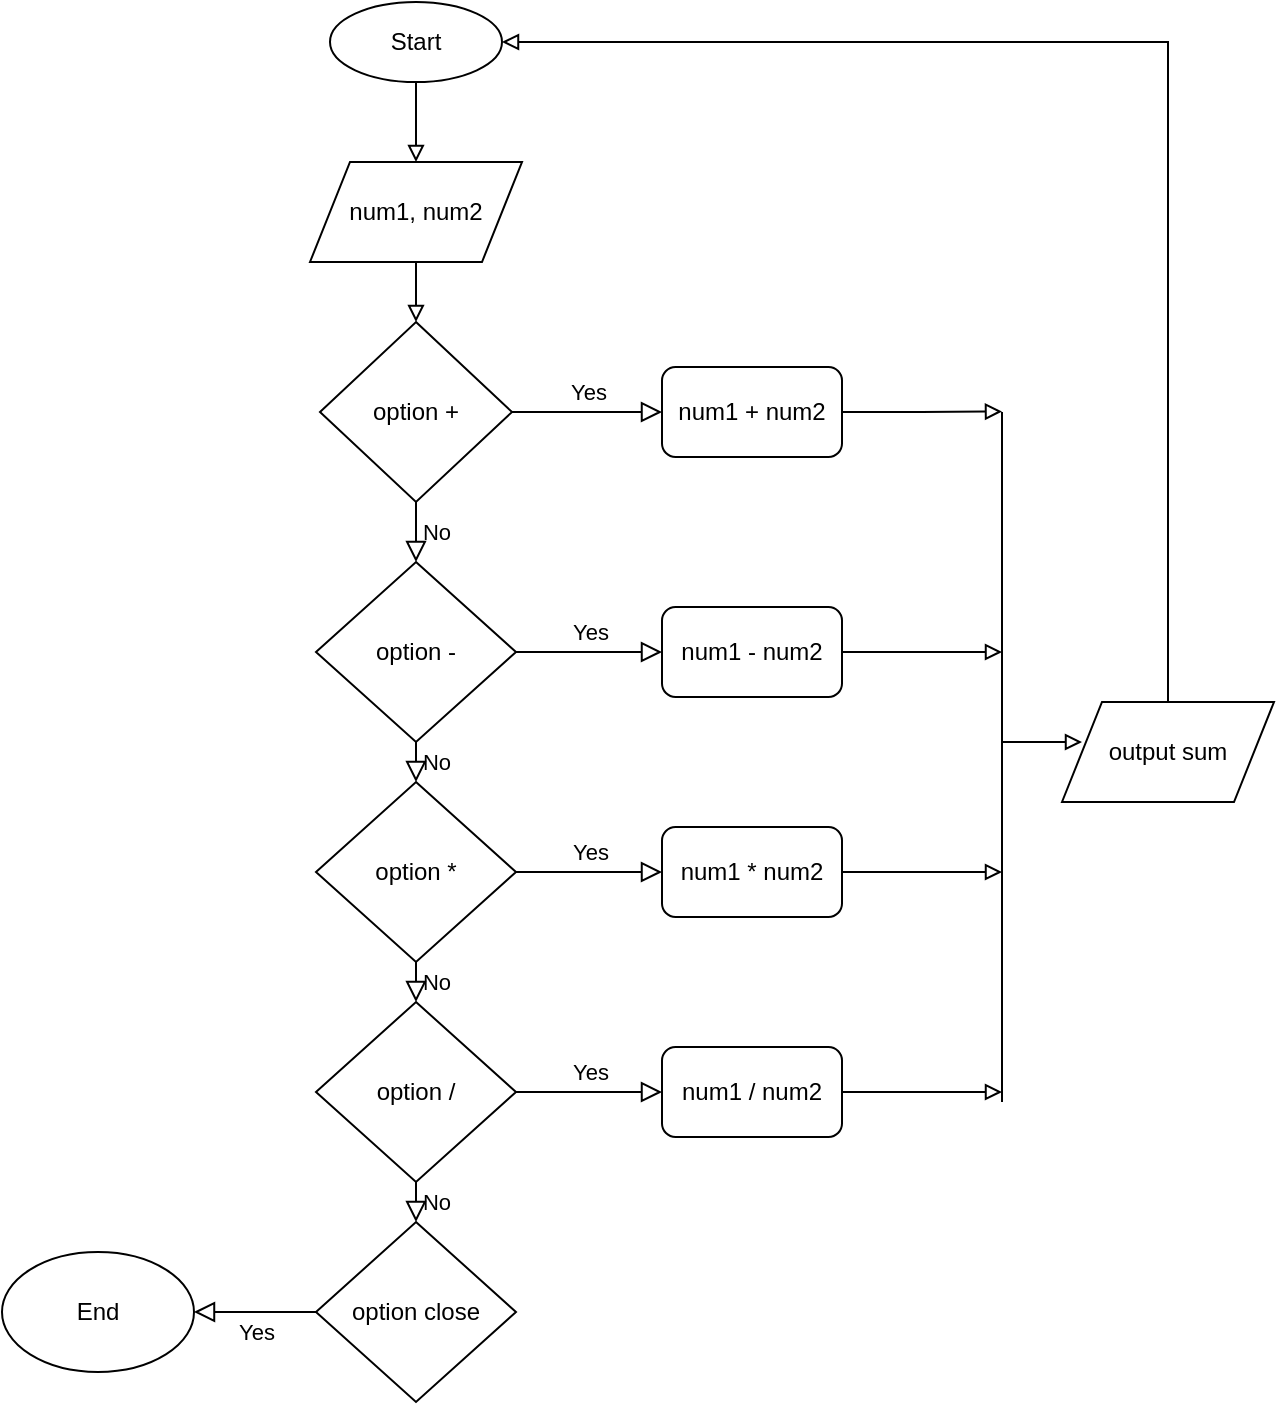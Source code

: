 <mxfile version="20.4.0" type="device"><diagram id="C5RBs43oDa-KdzZeNtuy" name="Page-1"><mxGraphModel dx="1303" dy="780" grid="1" gridSize="10" guides="1" tooltips="1" connect="1" arrows="1" fold="1" page="1" pageScale="1" pageWidth="827" pageHeight="1169" math="0" shadow="0"><root><mxCell id="WIyWlLk6GJQsqaUBKTNV-0"/><mxCell id="WIyWlLk6GJQsqaUBKTNV-1" parent="WIyWlLk6GJQsqaUBKTNV-0"/><mxCell id="iGQfUiyrZ7ZVRgxC8nDh-0" value="Start" style="ellipse;whiteSpace=wrap;html=1;" vertex="1" parent="WIyWlLk6GJQsqaUBKTNV-1"><mxGeometry x="304" y="50" width="86" height="40" as="geometry"/></mxCell><mxCell id="iGQfUiyrZ7ZVRgxC8nDh-1" value="" style="endArrow=classic;html=1;rounded=0;exitX=0.5;exitY=1;exitDx=0;exitDy=0;entryX=0.5;entryY=0;entryDx=0;entryDy=0;startArrow=none;" edge="1" parent="WIyWlLk6GJQsqaUBKTNV-1" source="iGQfUiyrZ7ZVRgxC8nDh-2"><mxGeometry width="50" height="50" relative="1" as="geometry"><mxPoint x="380" y="240" as="sourcePoint"/><mxPoint x="354.0" y="130" as="targetPoint"/></mxGeometry></mxCell><mxCell id="iGQfUiyrZ7ZVRgxC8nDh-6" value="option +" style="rhombus;whiteSpace=wrap;html=1;" vertex="1" parent="WIyWlLk6GJQsqaUBKTNV-1"><mxGeometry x="299" y="210" width="96" height="90" as="geometry"/></mxCell><mxCell id="iGQfUiyrZ7ZVRgxC8nDh-7" value="" style="endArrow=block;html=1;rounded=0;exitX=0.5;exitY=1;exitDx=0;exitDy=0;entryX=0.5;entryY=0;entryDx=0;entryDy=0;endFill=0;" edge="1" parent="WIyWlLk6GJQsqaUBKTNV-1" source="iGQfUiyrZ7ZVRgxC8nDh-2" target="iGQfUiyrZ7ZVRgxC8nDh-6"><mxGeometry width="50" height="50" relative="1" as="geometry"><mxPoint x="380" y="300" as="sourcePoint"/><mxPoint x="430" y="250" as="targetPoint"/></mxGeometry></mxCell><mxCell id="iGQfUiyrZ7ZVRgxC8nDh-14" value="No" style="edgeStyle=orthogonalEdgeStyle;rounded=0;html=1;jettySize=auto;orthogonalLoop=1;fontSize=11;endArrow=block;endFill=0;endSize=8;strokeWidth=1;shadow=0;labelBackgroundColor=none;exitX=0.5;exitY=1;exitDx=0;exitDy=0;entryX=0.5;entryY=0;entryDx=0;entryDy=0;" edge="1" parent="WIyWlLk6GJQsqaUBKTNV-1" source="iGQfUiyrZ7ZVRgxC8nDh-6" target="iGQfUiyrZ7ZVRgxC8nDh-22"><mxGeometry y="10" relative="1" as="geometry"><mxPoint as="offset"/><mxPoint x="336" y="300" as="sourcePoint"/><mxPoint x="354" y="350" as="targetPoint"/></mxGeometry></mxCell><mxCell id="iGQfUiyrZ7ZVRgxC8nDh-16" value="End" style="ellipse;whiteSpace=wrap;html=1;" vertex="1" parent="WIyWlLk6GJQsqaUBKTNV-1"><mxGeometry x="140" y="675" width="96" height="60" as="geometry"/></mxCell><mxCell id="iGQfUiyrZ7ZVRgxC8nDh-2" value="num1, num2" style="shape=parallelogram;perimeter=parallelogramPerimeter;whiteSpace=wrap;html=1;fixedSize=1;" vertex="1" parent="WIyWlLk6GJQsqaUBKTNV-1"><mxGeometry x="294" y="130" width="106" height="50" as="geometry"/></mxCell><mxCell id="iGQfUiyrZ7ZVRgxC8nDh-19" value="" style="endArrow=block;html=1;rounded=0;exitX=0.5;exitY=1;exitDx=0;exitDy=0;entryX=0.5;entryY=0;entryDx=0;entryDy=0;endFill=0;" edge="1" parent="WIyWlLk6GJQsqaUBKTNV-1" source="iGQfUiyrZ7ZVRgxC8nDh-0" target="iGQfUiyrZ7ZVRgxC8nDh-2"><mxGeometry width="50" height="50" relative="1" as="geometry"><mxPoint x="354" y="100" as="sourcePoint"/><mxPoint x="354.0" y="130" as="targetPoint"/></mxGeometry></mxCell><mxCell id="iGQfUiyrZ7ZVRgxC8nDh-20" value="Yes" style="edgeStyle=orthogonalEdgeStyle;rounded=0;html=1;jettySize=auto;orthogonalLoop=1;fontSize=11;endArrow=block;endFill=0;endSize=8;strokeWidth=1;shadow=0;labelBackgroundColor=none;exitX=1;exitY=0.5;exitDx=0;exitDy=0;" edge="1" parent="WIyWlLk6GJQsqaUBKTNV-1" source="iGQfUiyrZ7ZVRgxC8nDh-6" target="iGQfUiyrZ7ZVRgxC8nDh-21"><mxGeometry y="10" relative="1" as="geometry"><mxPoint as="offset"/><mxPoint x="566" y="270" as="sourcePoint"/><mxPoint x="470" y="255" as="targetPoint"/></mxGeometry></mxCell><mxCell id="iGQfUiyrZ7ZVRgxC8nDh-44" style="edgeStyle=orthogonalEdgeStyle;rounded=0;orthogonalLoop=1;jettySize=auto;html=1;exitX=1;exitY=0.5;exitDx=0;exitDy=0;endArrow=block;endFill=0;" edge="1" parent="WIyWlLk6GJQsqaUBKTNV-1" source="iGQfUiyrZ7ZVRgxC8nDh-21"><mxGeometry relative="1" as="geometry"><mxPoint x="640" y="254.739" as="targetPoint"/></mxGeometry></mxCell><mxCell id="iGQfUiyrZ7ZVRgxC8nDh-21" value="num1 + num2" style="rounded=1;whiteSpace=wrap;html=1;" vertex="1" parent="WIyWlLk6GJQsqaUBKTNV-1"><mxGeometry x="470" y="232.5" width="90" height="45" as="geometry"/></mxCell><mxCell id="iGQfUiyrZ7ZVRgxC8nDh-22" value="option -" style="rhombus;whiteSpace=wrap;html=1;" vertex="1" parent="WIyWlLk6GJQsqaUBKTNV-1"><mxGeometry x="297" y="330" width="100" height="90" as="geometry"/></mxCell><mxCell id="iGQfUiyrZ7ZVRgxC8nDh-41" style="edgeStyle=orthogonalEdgeStyle;rounded=0;orthogonalLoop=1;jettySize=auto;html=1;exitX=1;exitY=0.5;exitDx=0;exitDy=0;endArrow=block;endFill=0;" edge="1" parent="WIyWlLk6GJQsqaUBKTNV-1" source="iGQfUiyrZ7ZVRgxC8nDh-23"><mxGeometry relative="1" as="geometry"><mxPoint x="640" y="375" as="targetPoint"/></mxGeometry></mxCell><mxCell id="iGQfUiyrZ7ZVRgxC8nDh-23" value="num1 - num2" style="rounded=1;whiteSpace=wrap;html=1;" vertex="1" parent="WIyWlLk6GJQsqaUBKTNV-1"><mxGeometry x="470" y="352.5" width="90" height="45" as="geometry"/></mxCell><mxCell id="iGQfUiyrZ7ZVRgxC8nDh-24" value="Yes" style="edgeStyle=orthogonalEdgeStyle;rounded=0;html=1;jettySize=auto;orthogonalLoop=1;fontSize=11;endArrow=block;endFill=0;endSize=8;strokeWidth=1;shadow=0;labelBackgroundColor=none;exitX=1;exitY=0.5;exitDx=0;exitDy=0;entryX=0;entryY=0.5;entryDx=0;entryDy=0;" edge="1" parent="WIyWlLk6GJQsqaUBKTNV-1" source="iGQfUiyrZ7ZVRgxC8nDh-22" target="iGQfUiyrZ7ZVRgxC8nDh-23"><mxGeometry y="10" relative="1" as="geometry"><mxPoint as="offset"/><mxPoint x="405.0" y="265" as="sourcePoint"/><mxPoint x="480" y="265" as="targetPoint"/><Array as="points"><mxPoint x="470" y="375"/></Array></mxGeometry></mxCell><mxCell id="iGQfUiyrZ7ZVRgxC8nDh-25" value="option *" style="rhombus;whiteSpace=wrap;html=1;" vertex="1" parent="WIyWlLk6GJQsqaUBKTNV-1"><mxGeometry x="297" y="440" width="100" height="90" as="geometry"/></mxCell><mxCell id="iGQfUiyrZ7ZVRgxC8nDh-28" value="No" style="edgeStyle=orthogonalEdgeStyle;rounded=0;html=1;jettySize=auto;orthogonalLoop=1;fontSize=11;endArrow=block;endFill=0;endSize=8;strokeWidth=1;shadow=0;labelBackgroundColor=none;exitX=0.5;exitY=1;exitDx=0;exitDy=0;entryX=0.5;entryY=0;entryDx=0;entryDy=0;" edge="1" parent="WIyWlLk6GJQsqaUBKTNV-1" source="iGQfUiyrZ7ZVRgxC8nDh-22" target="iGQfUiyrZ7ZVRgxC8nDh-25"><mxGeometry y="10" relative="1" as="geometry"><mxPoint as="offset"/><mxPoint x="357" y="310" as="sourcePoint"/><mxPoint x="357" y="340" as="targetPoint"/></mxGeometry></mxCell><mxCell id="iGQfUiyrZ7ZVRgxC8nDh-42" style="edgeStyle=orthogonalEdgeStyle;rounded=0;orthogonalLoop=1;jettySize=auto;html=1;exitX=1;exitY=0.5;exitDx=0;exitDy=0;endArrow=block;endFill=0;" edge="1" parent="WIyWlLk6GJQsqaUBKTNV-1" source="iGQfUiyrZ7ZVRgxC8nDh-29"><mxGeometry relative="1" as="geometry"><mxPoint x="640" y="485" as="targetPoint"/></mxGeometry></mxCell><mxCell id="iGQfUiyrZ7ZVRgxC8nDh-29" value="num1 * num2" style="rounded=1;whiteSpace=wrap;html=1;" vertex="1" parent="WIyWlLk6GJQsqaUBKTNV-1"><mxGeometry x="470" y="462.5" width="90" height="45" as="geometry"/></mxCell><mxCell id="iGQfUiyrZ7ZVRgxC8nDh-30" value="Yes" style="edgeStyle=orthogonalEdgeStyle;rounded=0;html=1;jettySize=auto;orthogonalLoop=1;fontSize=11;endArrow=block;endFill=0;endSize=8;strokeWidth=1;shadow=0;labelBackgroundColor=none;exitX=1;exitY=0.5;exitDx=0;exitDy=0;entryX=0;entryY=0.5;entryDx=0;entryDy=0;" edge="1" parent="WIyWlLk6GJQsqaUBKTNV-1" source="iGQfUiyrZ7ZVRgxC8nDh-25" target="iGQfUiyrZ7ZVRgxC8nDh-29"><mxGeometry y="10" relative="1" as="geometry"><mxPoint as="offset"/><mxPoint x="407" y="385" as="sourcePoint"/><mxPoint x="480" y="385" as="targetPoint"/><Array as="points"><mxPoint x="430" y="485"/><mxPoint x="430" y="485"/></Array></mxGeometry></mxCell><mxCell id="iGQfUiyrZ7ZVRgxC8nDh-31" value="option /" style="rhombus;whiteSpace=wrap;html=1;" vertex="1" parent="WIyWlLk6GJQsqaUBKTNV-1"><mxGeometry x="297" y="550" width="100" height="90" as="geometry"/></mxCell><mxCell id="iGQfUiyrZ7ZVRgxC8nDh-32" value="No" style="edgeStyle=orthogonalEdgeStyle;rounded=0;html=1;jettySize=auto;orthogonalLoop=1;fontSize=11;endArrow=block;endFill=0;endSize=8;strokeWidth=1;shadow=0;labelBackgroundColor=none;exitX=0.5;exitY=1;exitDx=0;exitDy=0;entryX=0.5;entryY=0;entryDx=0;entryDy=0;" edge="1" parent="WIyWlLk6GJQsqaUBKTNV-1" target="iGQfUiyrZ7ZVRgxC8nDh-31" source="iGQfUiyrZ7ZVRgxC8nDh-25"><mxGeometry y="10" relative="1" as="geometry"><mxPoint as="offset"/><mxPoint x="347" y="540" as="sourcePoint"/><mxPoint x="357" y="460" as="targetPoint"/></mxGeometry></mxCell><mxCell id="iGQfUiyrZ7ZVRgxC8nDh-43" style="edgeStyle=orthogonalEdgeStyle;rounded=0;orthogonalLoop=1;jettySize=auto;html=1;exitX=1;exitY=0.5;exitDx=0;exitDy=0;endArrow=block;endFill=0;" edge="1" parent="WIyWlLk6GJQsqaUBKTNV-1" source="iGQfUiyrZ7ZVRgxC8nDh-33"><mxGeometry relative="1" as="geometry"><mxPoint x="640" y="595" as="targetPoint"/></mxGeometry></mxCell><mxCell id="iGQfUiyrZ7ZVRgxC8nDh-33" value="num1 / num2" style="rounded=1;whiteSpace=wrap;html=1;" vertex="1" parent="WIyWlLk6GJQsqaUBKTNV-1"><mxGeometry x="470" y="572.5" width="90" height="45" as="geometry"/></mxCell><mxCell id="iGQfUiyrZ7ZVRgxC8nDh-34" value="Yes" style="edgeStyle=orthogonalEdgeStyle;rounded=0;html=1;jettySize=auto;orthogonalLoop=1;fontSize=11;endArrow=block;endFill=0;endSize=8;strokeWidth=1;shadow=0;labelBackgroundColor=none;exitX=1;exitY=0.5;exitDx=0;exitDy=0;entryX=0;entryY=0.5;entryDx=0;entryDy=0;" edge="1" parent="WIyWlLk6GJQsqaUBKTNV-1" target="iGQfUiyrZ7ZVRgxC8nDh-33" source="iGQfUiyrZ7ZVRgxC8nDh-31"><mxGeometry y="10" relative="1" as="geometry"><mxPoint as="offset"/><mxPoint x="400" y="595" as="sourcePoint"/><mxPoint x="483" y="495" as="targetPoint"/><Array as="points"/></mxGeometry></mxCell><mxCell id="iGQfUiyrZ7ZVRgxC8nDh-35" value="option close" style="rhombus;whiteSpace=wrap;html=1;" vertex="1" parent="WIyWlLk6GJQsqaUBKTNV-1"><mxGeometry x="297" y="660" width="100" height="90" as="geometry"/></mxCell><mxCell id="iGQfUiyrZ7ZVRgxC8nDh-36" value="No" style="edgeStyle=orthogonalEdgeStyle;rounded=0;html=1;jettySize=auto;orthogonalLoop=1;fontSize=11;endArrow=block;endFill=0;endSize=8;strokeWidth=1;shadow=0;labelBackgroundColor=none;exitX=0.5;exitY=1;exitDx=0;exitDy=0;entryX=0.5;entryY=0;entryDx=0;entryDy=0;" edge="1" parent="WIyWlLk6GJQsqaUBKTNV-1" target="iGQfUiyrZ7ZVRgxC8nDh-35"><mxGeometry y="10" relative="1" as="geometry"><mxPoint as="offset"/><mxPoint x="347" y="640" as="sourcePoint"/><mxPoint x="357" y="570" as="targetPoint"/></mxGeometry></mxCell><mxCell id="iGQfUiyrZ7ZVRgxC8nDh-38" value="Yes" style="edgeStyle=orthogonalEdgeStyle;rounded=0;html=1;jettySize=auto;orthogonalLoop=1;fontSize=11;endArrow=block;endFill=0;endSize=8;strokeWidth=1;shadow=0;labelBackgroundColor=none;exitX=0;exitY=0.5;exitDx=0;exitDy=0;entryX=1;entryY=0.5;entryDx=0;entryDy=0;" edge="1" parent="WIyWlLk6GJQsqaUBKTNV-1" source="iGQfUiyrZ7ZVRgxC8nDh-35" target="iGQfUiyrZ7ZVRgxC8nDh-16"><mxGeometry y="10" relative="1" as="geometry"><mxPoint as="offset"/><mxPoint x="407" y="495" as="sourcePoint"/><mxPoint x="480" y="495" as="targetPoint"/><Array as="points"><mxPoint x="260" y="705"/><mxPoint x="260" y="705"/></Array></mxGeometry></mxCell><mxCell id="iGQfUiyrZ7ZVRgxC8nDh-47" style="edgeStyle=orthogonalEdgeStyle;rounded=0;orthogonalLoop=1;jettySize=auto;html=1;exitX=0.5;exitY=0;exitDx=0;exitDy=0;endArrow=block;endFill=0;entryX=1;entryY=0.5;entryDx=0;entryDy=0;" edge="1" parent="WIyWlLk6GJQsqaUBKTNV-1" source="iGQfUiyrZ7ZVRgxC8nDh-39" target="iGQfUiyrZ7ZVRgxC8nDh-0"><mxGeometry relative="1" as="geometry"><mxPoint x="722.609" y="70" as="targetPoint"/></mxGeometry></mxCell><mxCell id="iGQfUiyrZ7ZVRgxC8nDh-39" value="output sum" style="shape=parallelogram;perimeter=parallelogramPerimeter;whiteSpace=wrap;html=1;fixedSize=1;" vertex="1" parent="WIyWlLk6GJQsqaUBKTNV-1"><mxGeometry x="670" y="400" width="106" height="50" as="geometry"/></mxCell><mxCell id="iGQfUiyrZ7ZVRgxC8nDh-40" value="" style="endArrow=none;html=1;rounded=0;" edge="1" parent="WIyWlLk6GJQsqaUBKTNV-1"><mxGeometry width="50" height="50" relative="1" as="geometry"><mxPoint x="640" y="255" as="sourcePoint"/><mxPoint x="640" y="600" as="targetPoint"/><Array as="points"><mxPoint x="640" y="255"/></Array></mxGeometry></mxCell><mxCell id="iGQfUiyrZ7ZVRgxC8nDh-46" value="" style="endArrow=block;html=1;rounded=0;endFill=0;" edge="1" parent="WIyWlLk6GJQsqaUBKTNV-1"><mxGeometry width="50" height="50" relative="1" as="geometry"><mxPoint x="640" y="420" as="sourcePoint"/><mxPoint x="680" y="420" as="targetPoint"/></mxGeometry></mxCell></root></mxGraphModel></diagram></mxfile>